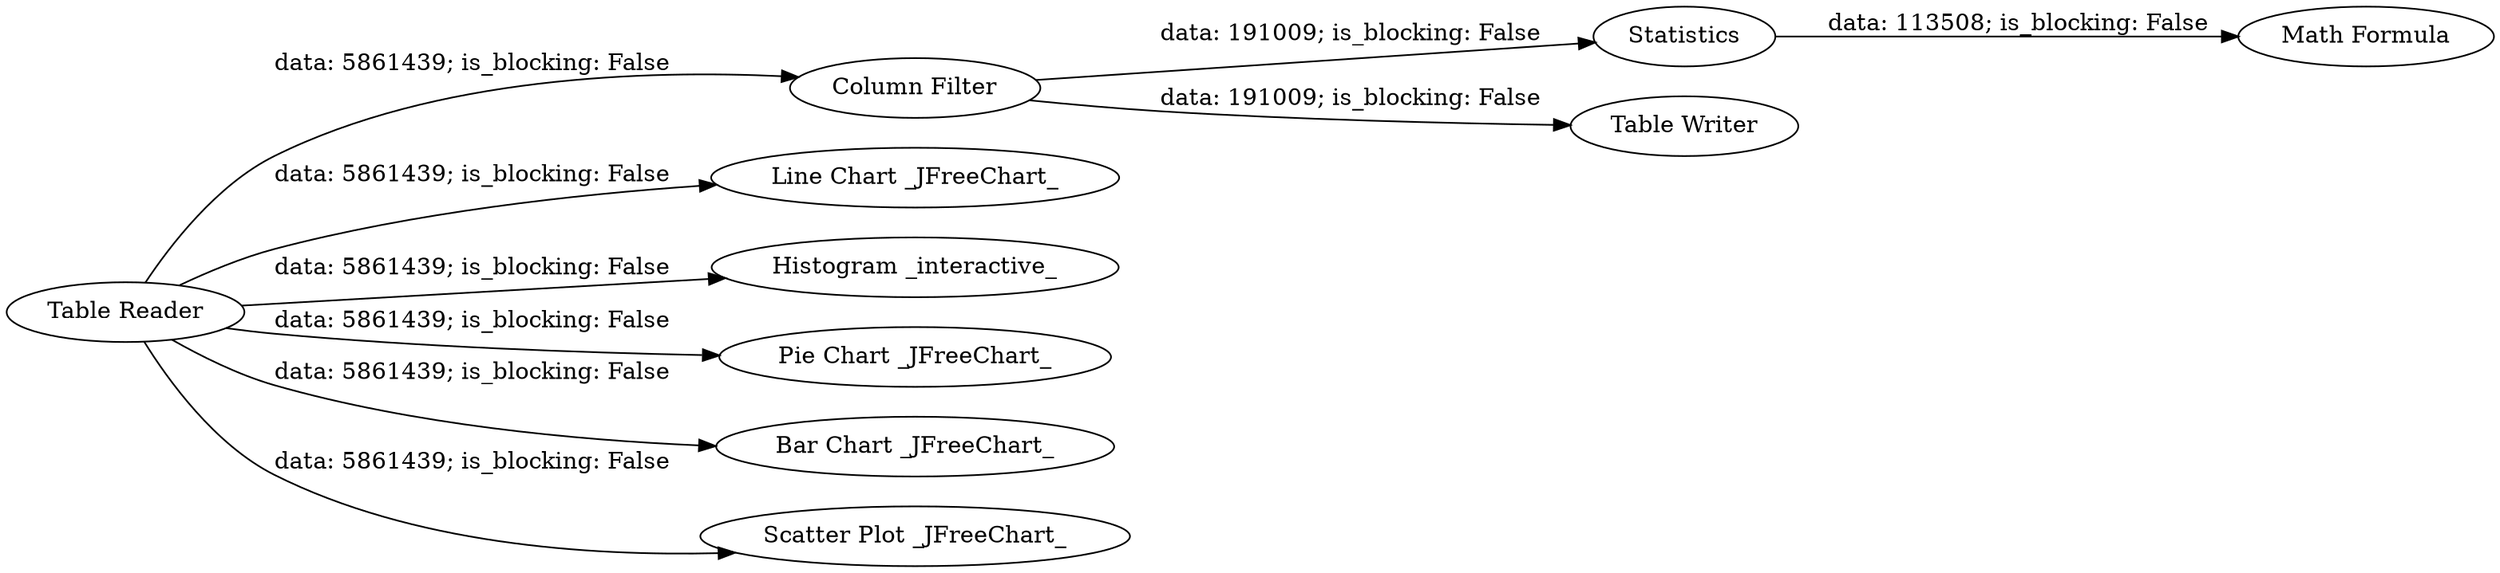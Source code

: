 digraph {
	"-2453140056773174511_11" [label=Statistics]
	"-2453140056773174511_13" [label="Column Filter"]
	"-2453140056773174511_6" [label="Line Chart _JFreeChart_"]
	"-2453140056773174511_20" [label="Table Reader"]
	"-2453140056773174511_18" [label="Histogram _interactive_"]
	"-2453140056773174511_7" [label="Pie Chart _JFreeChart_"]
	"-2453140056773174511_2" [label="Bar Chart _JFreeChart_"]
	"-2453140056773174511_19" [label="Table Writer"]
	"-2453140056773174511_12" [label="Math Formula"]
	"-2453140056773174511_9" [label="Scatter Plot _JFreeChart_"]
	"-2453140056773174511_20" -> "-2453140056773174511_6" [label="data: 5861439; is_blocking: False"]
	"-2453140056773174511_13" -> "-2453140056773174511_11" [label="data: 191009; is_blocking: False"]
	"-2453140056773174511_20" -> "-2453140056773174511_18" [label="data: 5861439; is_blocking: False"]
	"-2453140056773174511_20" -> "-2453140056773174511_7" [label="data: 5861439; is_blocking: False"]
	"-2453140056773174511_20" -> "-2453140056773174511_13" [label="data: 5861439; is_blocking: False"]
	"-2453140056773174511_13" -> "-2453140056773174511_19" [label="data: 191009; is_blocking: False"]
	"-2453140056773174511_11" -> "-2453140056773174511_12" [label="data: 113508; is_blocking: False"]
	"-2453140056773174511_20" -> "-2453140056773174511_9" [label="data: 5861439; is_blocking: False"]
	"-2453140056773174511_20" -> "-2453140056773174511_2" [label="data: 5861439; is_blocking: False"]
	rankdir=LR
}
